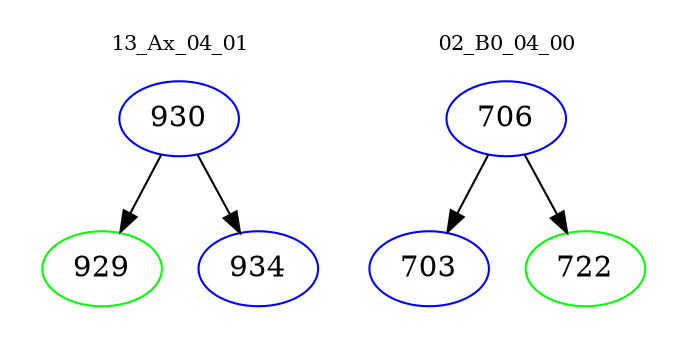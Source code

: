 digraph{
subgraph cluster_0 {
color = white
label = "13_Ax_04_01";
fontsize=10;
T0_930 [label="930", color="blue"]
T0_930 -> T0_929 [color="black"]
T0_929 [label="929", color="green"]
T0_930 -> T0_934 [color="black"]
T0_934 [label="934", color="blue"]
}
subgraph cluster_1 {
color = white
label = "02_B0_04_00";
fontsize=10;
T1_706 [label="706", color="blue"]
T1_706 -> T1_703 [color="black"]
T1_703 [label="703", color="blue"]
T1_706 -> T1_722 [color="black"]
T1_722 [label="722", color="green"]
}
}
